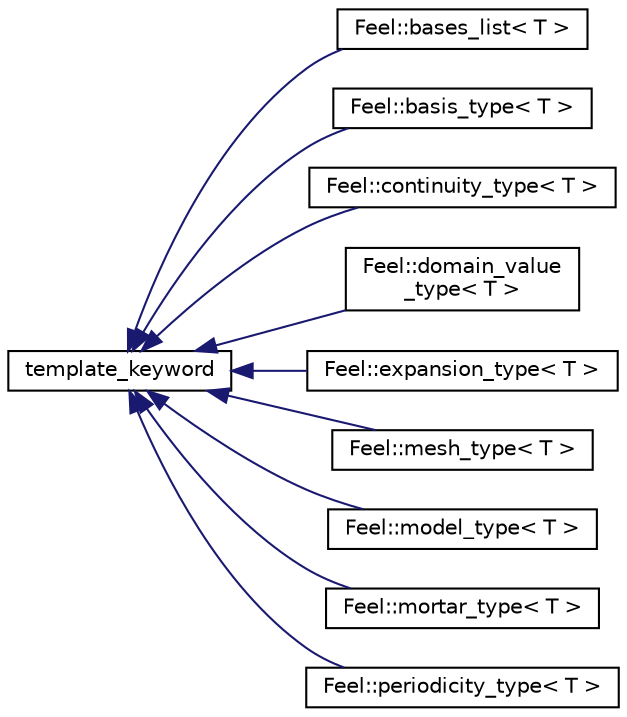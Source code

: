 digraph "Graphical Class Hierarchy"
{
 // LATEX_PDF_SIZE
  edge [fontname="Helvetica",fontsize="10",labelfontname="Helvetica",labelfontsize="10"];
  node [fontname="Helvetica",fontsize="10",shape=record];
  rankdir="LR";
  Node0 [label="template_keyword",height=0.2,width=0.4,color="black", fillcolor="white", style="filled",URL="$classboost_1_1parameter_1_1template__keyword.html",tooltip=" "];
  Node0 -> Node1 [dir="back",color="midnightblue",fontsize="10",style="solid",fontname="Helvetica"];
  Node1 [label="Feel::bases_list\< T \>",height=0.2,width=0.4,color="black", fillcolor="white", style="filled",URL="$structFeel_1_1bases__list.html",tooltip=" "];
  Node0 -> Node2 [dir="back",color="midnightblue",fontsize="10",style="solid",fontname="Helvetica"];
  Node2 [label="Feel::basis_type\< T \>",height=0.2,width=0.4,color="black", fillcolor="white", style="filled",URL="$structFeel_1_1basis__type.html",tooltip=" "];
  Node0 -> Node3 [dir="back",color="midnightblue",fontsize="10",style="solid",fontname="Helvetica"];
  Node3 [label="Feel::continuity_type\< T \>",height=0.2,width=0.4,color="black", fillcolor="white", style="filled",URL="$structFeel_1_1continuity__type.html",tooltip=" "];
  Node0 -> Node4 [dir="back",color="midnightblue",fontsize="10",style="solid",fontname="Helvetica"];
  Node4 [label="Feel::domain_value\l_type\< T \>",height=0.2,width=0.4,color="black", fillcolor="white", style="filled",URL="$structFeel_1_1domain__value__type.html",tooltip=" "];
  Node0 -> Node5 [dir="back",color="midnightblue",fontsize="10",style="solid",fontname="Helvetica"];
  Node5 [label="Feel::expansion_type\< T \>",height=0.2,width=0.4,color="black", fillcolor="white", style="filled",URL="$structFeel_1_1expansion__type.html",tooltip=" "];
  Node0 -> Node6 [dir="back",color="midnightblue",fontsize="10",style="solid",fontname="Helvetica"];
  Node6 [label="Feel::mesh_type\< T \>",height=0.2,width=0.4,color="black", fillcolor="white", style="filled",URL="$structFeel_1_1mesh__type.html",tooltip=" "];
  Node0 -> Node7 [dir="back",color="midnightblue",fontsize="10",style="solid",fontname="Helvetica"];
  Node7 [label="Feel::model_type\< T \>",height=0.2,width=0.4,color="black", fillcolor="white", style="filled",URL="$structFeel_1_1model__type.html",tooltip=" "];
  Node0 -> Node8 [dir="back",color="midnightblue",fontsize="10",style="solid",fontname="Helvetica"];
  Node8 [label="Feel::mortar_type\< T \>",height=0.2,width=0.4,color="black", fillcolor="white", style="filled",URL="$structFeel_1_1mortar__type.html",tooltip=" "];
  Node0 -> Node9 [dir="back",color="midnightblue",fontsize="10",style="solid",fontname="Helvetica"];
  Node9 [label="Feel::periodicity_type\< T \>",height=0.2,width=0.4,color="black", fillcolor="white", style="filled",URL="$structFeel_1_1periodicity__type.html",tooltip=" "];
}
